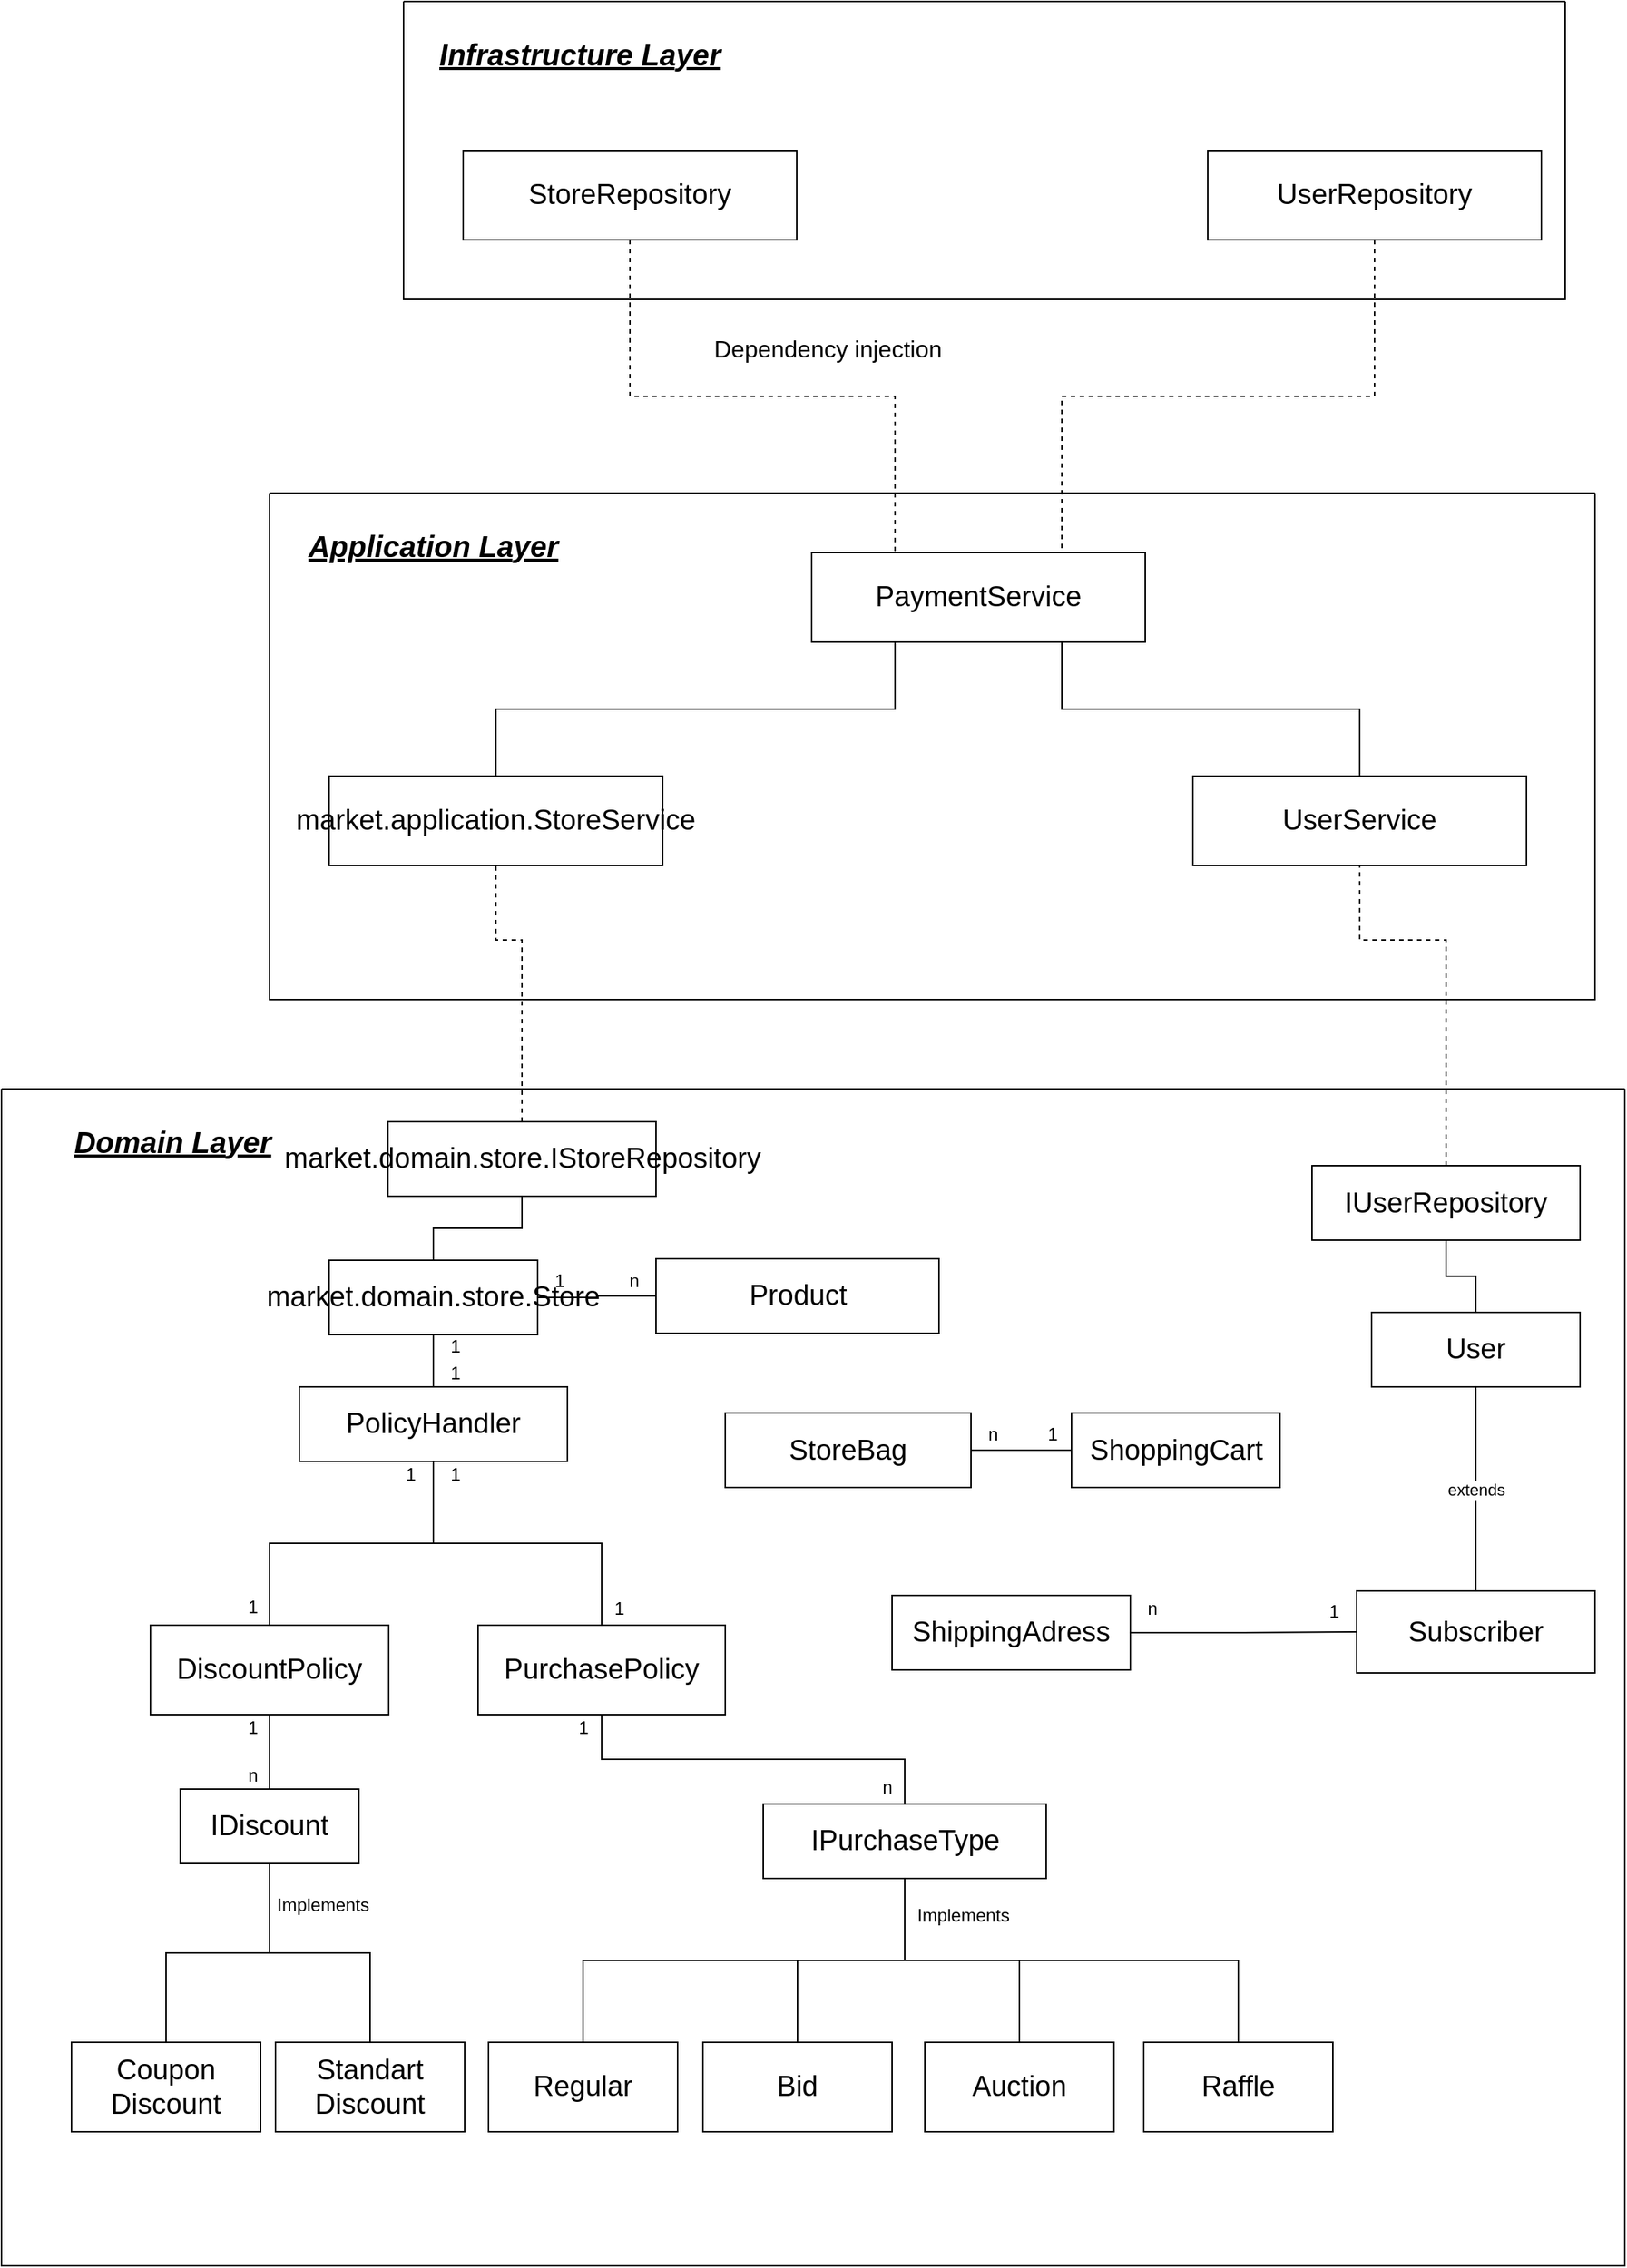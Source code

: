 <mxfile version="26.1.2">
  <diagram name="Page-1" id="MxvoKU37M3fdWtfnio12">
    <mxGraphModel dx="1493" dy="1035" grid="1" gridSize="10" guides="1" tooltips="1" connect="1" arrows="1" fold="1" page="1" pageScale="1" pageWidth="1169" pageHeight="1654" math="0" shadow="0">
      <root>
        <mxCell id="0" />
        <mxCell id="1" parent="0" />
        <mxCell id="OjwI3aqR1hCVZbcka7N2-54" value="" style="swimlane;startSize=0;" parent="1" vertex="1">
          <mxGeometry x="40" y="780" width="1090" height="790" as="geometry" />
        </mxCell>
        <mxCell id="OjwI3aqR1hCVZbcka7N2-10" value="StoreBag" style="rounded=0;whiteSpace=wrap;html=1;fontSize=19;" parent="OjwI3aqR1hCVZbcka7N2-54" vertex="1">
          <mxGeometry x="486" y="217.5" width="165" height="50" as="geometry" />
        </mxCell>
        <mxCell id="OjwI3aqR1hCVZbcka7N2-262" value="extends" style="edgeStyle=orthogonalEdgeStyle;rounded=0;orthogonalLoop=1;jettySize=auto;html=1;exitX=0.5;exitY=0;exitDx=0;exitDy=0;entryX=0.5;entryY=1;entryDx=0;entryDy=0;endArrow=none;startFill=0;" parent="OjwI3aqR1hCVZbcka7N2-54" source="OjwI3aqR1hCVZbcka7N2-8" target="OjwI3aqR1hCVZbcka7N2-6" edge="1">
          <mxGeometry relative="1" as="geometry" />
        </mxCell>
        <mxCell id="OjwI3aqR1hCVZbcka7N2-8" value="Subscriber" style="rounded=0;whiteSpace=wrap;html=1;fontSize=19;" parent="OjwI3aqR1hCVZbcka7N2-54" vertex="1">
          <mxGeometry x="910" y="337" width="160" height="55" as="geometry" />
        </mxCell>
        <mxCell id="OjwI3aqR1hCVZbcka7N2-231" style="edgeStyle=orthogonalEdgeStyle;rounded=0;orthogonalLoop=1;jettySize=auto;html=1;exitX=0.5;exitY=1;exitDx=0;exitDy=0;entryX=0.5;entryY=0;entryDx=0;entryDy=0;endArrow=none;startFill=0;" parent="OjwI3aqR1hCVZbcka7N2-54" source="OjwI3aqR1hCVZbcka7N2-15" target="OjwI3aqR1hCVZbcka7N2-226" edge="1">
          <mxGeometry relative="1" as="geometry" />
        </mxCell>
        <mxCell id="OjwI3aqR1hCVZbcka7N2-15" value="IPurchaseType" style="rounded=0;whiteSpace=wrap;html=1;fontSize=19;" parent="OjwI3aqR1hCVZbcka7N2-54" vertex="1">
          <mxGeometry x="511.5" y="480" width="190" height="50" as="geometry" />
        </mxCell>
        <mxCell id="OjwI3aqR1hCVZbcka7N2-219" style="edgeStyle=orthogonalEdgeStyle;rounded=0;orthogonalLoop=1;jettySize=auto;html=1;exitX=0.5;exitY=0;exitDx=0;exitDy=0;entryX=0.5;entryY=1;entryDx=0;entryDy=0;endArrow=none;startFill=0;" parent="OjwI3aqR1hCVZbcka7N2-54" source="OjwI3aqR1hCVZbcka7N2-33" target="OjwI3aqR1hCVZbcka7N2-14" edge="1">
          <mxGeometry relative="1" as="geometry" />
        </mxCell>
        <mxCell id="OjwI3aqR1hCVZbcka7N2-33" value="IDiscount" style="rounded=0;whiteSpace=wrap;html=1;fontSize=19;" parent="OjwI3aqR1hCVZbcka7N2-54" vertex="1">
          <mxGeometry x="120" y="470" width="120" height="50" as="geometry" />
        </mxCell>
        <mxCell id="OjwI3aqR1hCVZbcka7N2-176" style="edgeStyle=orthogonalEdgeStyle;rounded=0;orthogonalLoop=1;jettySize=auto;html=1;exitX=0.5;exitY=0;exitDx=0;exitDy=0;entryX=0.5;entryY=1;entryDx=0;entryDy=0;endArrow=none;startFill=0;" parent="OjwI3aqR1hCVZbcka7N2-54" source="OjwI3aqR1hCVZbcka7N2-14" target="OjwI3aqR1hCVZbcka7N2-12" edge="1">
          <mxGeometry relative="1" as="geometry" />
        </mxCell>
        <mxCell id="OjwI3aqR1hCVZbcka7N2-14" value="DiscountPolicy" style="rounded=0;whiteSpace=wrap;html=1;fontSize=19;" parent="OjwI3aqR1hCVZbcka7N2-54" vertex="1">
          <mxGeometry x="100" y="360" width="160" height="60" as="geometry" />
        </mxCell>
        <mxCell id="OjwI3aqR1hCVZbcka7N2-222" style="edgeStyle=orthogonalEdgeStyle;rounded=0;orthogonalLoop=1;jettySize=auto;html=1;exitX=0.5;exitY=1;exitDx=0;exitDy=0;entryX=0.5;entryY=0;entryDx=0;entryDy=0;endArrow=none;startFill=0;" parent="OjwI3aqR1hCVZbcka7N2-54" source="OjwI3aqR1hCVZbcka7N2-18" target="OjwI3aqR1hCVZbcka7N2-15" edge="1">
          <mxGeometry relative="1" as="geometry" />
        </mxCell>
        <mxCell id="OjwI3aqR1hCVZbcka7N2-18" value="PurchasePolicy" style="rounded=0;whiteSpace=wrap;html=1;fontSize=19;" parent="OjwI3aqR1hCVZbcka7N2-54" vertex="1">
          <mxGeometry x="320" y="360" width="166" height="60" as="geometry" />
        </mxCell>
        <mxCell id="OjwI3aqR1hCVZbcka7N2-175" style="edgeStyle=orthogonalEdgeStyle;rounded=0;orthogonalLoop=1;jettySize=auto;html=1;exitX=0.5;exitY=1;exitDx=0;exitDy=0;entryX=0.5;entryY=0;entryDx=0;entryDy=0;endArrow=none;startFill=0;" parent="OjwI3aqR1hCVZbcka7N2-54" source="OjwI3aqR1hCVZbcka7N2-12" target="OjwI3aqR1hCVZbcka7N2-18" edge="1">
          <mxGeometry relative="1" as="geometry" />
        </mxCell>
        <mxCell id="OjwI3aqR1hCVZbcka7N2-12" value="PolicyHandler" style="rounded=0;whiteSpace=wrap;html=1;fontSize=19;" parent="OjwI3aqR1hCVZbcka7N2-54" vertex="1">
          <mxGeometry x="200" y="200" width="180" height="50" as="geometry" />
        </mxCell>
        <mxCell id="OjwI3aqR1hCVZbcka7N2-42" value="1" style="text;html=1;align=center;verticalAlign=middle;whiteSpace=wrap;rounded=0;" parent="OjwI3aqR1hCVZbcka7N2-54" vertex="1">
          <mxGeometry x="260" y="151.25" width="30" height="17.5" as="geometry" />
        </mxCell>
        <mxCell id="OjwI3aqR1hCVZbcka7N2-174" style="edgeStyle=orthogonalEdgeStyle;rounded=0;orthogonalLoop=1;jettySize=auto;html=1;exitX=0.5;exitY=1;exitDx=0;exitDy=0;entryX=0.5;entryY=0;entryDx=0;entryDy=0;endArrow=none;startFill=0;" parent="OjwI3aqR1hCVZbcka7N2-54" source="OjwI3aqR1hCVZbcka7N2-4" target="OjwI3aqR1hCVZbcka7N2-12" edge="1">
          <mxGeometry relative="1" as="geometry" />
        </mxCell>
        <mxCell id="OjwI3aqR1hCVZbcka7N2-297" style="edgeStyle=orthogonalEdgeStyle;rounded=0;orthogonalLoop=1;jettySize=auto;html=1;exitX=0.5;exitY=0;exitDx=0;exitDy=0;entryX=0.5;entryY=1;entryDx=0;entryDy=0;endArrow=none;startFill=0;" parent="OjwI3aqR1hCVZbcka7N2-54" source="OjwI3aqR1hCVZbcka7N2-4" target="OjwI3aqR1hCVZbcka7N2-296" edge="1">
          <mxGeometry relative="1" as="geometry" />
        </mxCell>
        <mxCell id="OjwI3aqR1hCVZbcka7N2-298" style="edgeStyle=orthogonalEdgeStyle;rounded=0;orthogonalLoop=1;jettySize=auto;html=1;exitX=1;exitY=0.5;exitDx=0;exitDy=0;entryX=0;entryY=0.5;entryDx=0;entryDy=0;endArrow=none;startFill=0;" parent="OjwI3aqR1hCVZbcka7N2-54" source="OjwI3aqR1hCVZbcka7N2-4" target="OjwI3aqR1hCVZbcka7N2-5" edge="1">
          <mxGeometry relative="1" as="geometry" />
        </mxCell>
        <mxCell id="OjwI3aqR1hCVZbcka7N2-4" value="market.domain.store.Store" style="rounded=0;whiteSpace=wrap;html=1;fontSize=19;" parent="OjwI3aqR1hCVZbcka7N2-54" vertex="1">
          <mxGeometry x="220" y="115" width="140" height="50" as="geometry" />
        </mxCell>
        <mxCell id="OjwI3aqR1hCVZbcka7N2-5" value="Product" style="rounded=0;whiteSpace=wrap;html=1;fontSize=19;" parent="OjwI3aqR1hCVZbcka7N2-54" vertex="1">
          <mxGeometry x="439.5" y="114" width="190" height="50" as="geometry" />
        </mxCell>
        <mxCell id="OjwI3aqR1hCVZbcka7N2-61" value="Domain Layer" style="text;html=1;align=center;verticalAlign=middle;whiteSpace=wrap;rounded=0;fontSize=20;fontStyle=7" parent="OjwI3aqR1hCVZbcka7N2-54" vertex="1">
          <mxGeometry x="40" y="20" width="150" height="30" as="geometry" />
        </mxCell>
        <mxCell id="OjwI3aqR1hCVZbcka7N2-295" style="edgeStyle=orthogonalEdgeStyle;rounded=0;orthogonalLoop=1;jettySize=auto;html=1;exitX=0.5;exitY=0;exitDx=0;exitDy=0;entryX=0.5;entryY=1;entryDx=0;entryDy=0;endArrow=none;startFill=0;" parent="OjwI3aqR1hCVZbcka7N2-54" source="OjwI3aqR1hCVZbcka7N2-6" target="OjwI3aqR1hCVZbcka7N2-294" edge="1">
          <mxGeometry relative="1" as="geometry" />
        </mxCell>
        <mxCell id="OjwI3aqR1hCVZbcka7N2-6" value="User" style="rounded=0;whiteSpace=wrap;html=1;fontSize=19;" parent="OjwI3aqR1hCVZbcka7N2-54" vertex="1">
          <mxGeometry x="920" y="150" width="140" height="50" as="geometry" />
        </mxCell>
        <mxCell id="OjwI3aqR1hCVZbcka7N2-64" style="edgeStyle=orthogonalEdgeStyle;rounded=0;orthogonalLoop=1;jettySize=auto;html=1;exitX=0;exitY=0.5;exitDx=0;exitDy=0;entryX=1;entryY=0.5;entryDx=0;entryDy=0;endArrow=none;startFill=0;" parent="OjwI3aqR1hCVZbcka7N2-54" source="OjwI3aqR1hCVZbcka7N2-63" target="OjwI3aqR1hCVZbcka7N2-10" edge="1">
          <mxGeometry relative="1" as="geometry" />
        </mxCell>
        <mxCell id="OjwI3aqR1hCVZbcka7N2-63" value="ShoppingCart" style="rounded=0;whiteSpace=wrap;html=1;fontSize=19;" parent="OjwI3aqR1hCVZbcka7N2-54" vertex="1">
          <mxGeometry x="718.5" y="217.5" width="140" height="50" as="geometry" />
        </mxCell>
        <mxCell id="OjwI3aqR1hCVZbcka7N2-69" value="n" style="text;html=1;align=center;verticalAlign=middle;whiteSpace=wrap;rounded=0;" parent="OjwI3aqR1hCVZbcka7N2-54" vertex="1">
          <mxGeometry x="650.5" y="223" width="30" height="17.5" as="geometry" />
        </mxCell>
        <mxCell id="OjwI3aqR1hCVZbcka7N2-70" value="1" style="text;html=1;align=center;verticalAlign=middle;whiteSpace=wrap;rounded=0;" parent="OjwI3aqR1hCVZbcka7N2-54" vertex="1">
          <mxGeometry x="690.5" y="223.5" width="30" height="17.5" as="geometry" />
        </mxCell>
        <mxCell id="OjwI3aqR1hCVZbcka7N2-213" value="1" style="text;html=1;align=center;verticalAlign=middle;whiteSpace=wrap;rounded=0;" parent="OjwI3aqR1hCVZbcka7N2-54" vertex="1">
          <mxGeometry x="260" y="250" width="30" height="17.5" as="geometry" />
        </mxCell>
        <mxCell id="OjwI3aqR1hCVZbcka7N2-214" value="1" style="text;html=1;align=center;verticalAlign=middle;whiteSpace=wrap;rounded=0;" parent="OjwI3aqR1hCVZbcka7N2-54" vertex="1">
          <mxGeometry x="154" y="339.5" width="30" height="17.5" as="geometry" />
        </mxCell>
        <mxCell id="OjwI3aqR1hCVZbcka7N2-215" value="1" style="text;html=1;align=center;verticalAlign=middle;whiteSpace=wrap;rounded=0;" parent="OjwI3aqR1hCVZbcka7N2-54" vertex="1">
          <mxGeometry x="290" y="250" width="30" height="17.5" as="geometry" />
        </mxCell>
        <mxCell id="OjwI3aqR1hCVZbcka7N2-216" value="1" style="text;html=1;align=center;verticalAlign=middle;whiteSpace=wrap;rounded=0;" parent="OjwI3aqR1hCVZbcka7N2-54" vertex="1">
          <mxGeometry x="290" y="182.5" width="30" height="17.5" as="geometry" />
        </mxCell>
        <mxCell id="OjwI3aqR1hCVZbcka7N2-217" value="1" style="text;html=1;align=center;verticalAlign=middle;whiteSpace=wrap;rounded=0;" parent="OjwI3aqR1hCVZbcka7N2-54" vertex="1">
          <mxGeometry x="400" y="340" width="30" height="17.5" as="geometry" />
        </mxCell>
        <mxCell id="OjwI3aqR1hCVZbcka7N2-220" value="1" style="text;html=1;align=center;verticalAlign=middle;whiteSpace=wrap;rounded=0;" parent="OjwI3aqR1hCVZbcka7N2-54" vertex="1">
          <mxGeometry x="154" y="420" width="30" height="17.5" as="geometry" />
        </mxCell>
        <mxCell id="OjwI3aqR1hCVZbcka7N2-221" value="n" style="text;html=1;align=center;verticalAlign=middle;whiteSpace=wrap;rounded=0;" parent="OjwI3aqR1hCVZbcka7N2-54" vertex="1">
          <mxGeometry x="154" y="452.5" width="30" height="17.5" as="geometry" />
        </mxCell>
        <mxCell id="OjwI3aqR1hCVZbcka7N2-223" value="1" style="text;html=1;align=center;verticalAlign=middle;whiteSpace=wrap;rounded=0;" parent="OjwI3aqR1hCVZbcka7N2-54" vertex="1">
          <mxGeometry x="376" y="420" width="30" height="17.5" as="geometry" />
        </mxCell>
        <mxCell id="OjwI3aqR1hCVZbcka7N2-224" value="n" style="text;html=1;align=center;verticalAlign=middle;whiteSpace=wrap;rounded=0;" parent="OjwI3aqR1hCVZbcka7N2-54" vertex="1">
          <mxGeometry x="580" y="460" width="30" height="17.5" as="geometry" />
        </mxCell>
        <mxCell id="OjwI3aqR1hCVZbcka7N2-226" value="Regular" style="rounded=0;whiteSpace=wrap;html=1;fontSize=19;" parent="OjwI3aqR1hCVZbcka7N2-54" vertex="1">
          <mxGeometry x="327" y="640" width="127" height="60" as="geometry" />
        </mxCell>
        <mxCell id="OjwI3aqR1hCVZbcka7N2-232" style="edgeStyle=orthogonalEdgeStyle;rounded=0;orthogonalLoop=1;jettySize=auto;html=1;exitX=0.5;exitY=0;exitDx=0;exitDy=0;entryX=0.5;entryY=1;entryDx=0;entryDy=0;endArrow=none;startFill=0;" parent="OjwI3aqR1hCVZbcka7N2-54" source="OjwI3aqR1hCVZbcka7N2-227" target="OjwI3aqR1hCVZbcka7N2-15" edge="1">
          <mxGeometry relative="1" as="geometry" />
        </mxCell>
        <mxCell id="OjwI3aqR1hCVZbcka7N2-227" value="Bid" style="rounded=0;whiteSpace=wrap;html=1;fontSize=19;" parent="OjwI3aqR1hCVZbcka7N2-54" vertex="1">
          <mxGeometry x="471" y="640" width="127" height="60" as="geometry" />
        </mxCell>
        <mxCell id="OjwI3aqR1hCVZbcka7N2-233" style="edgeStyle=orthogonalEdgeStyle;rounded=0;orthogonalLoop=1;jettySize=auto;html=1;exitX=0.5;exitY=0;exitDx=0;exitDy=0;entryX=0.5;entryY=1;entryDx=0;entryDy=0;endArrow=none;startFill=0;" parent="OjwI3aqR1hCVZbcka7N2-54" source="OjwI3aqR1hCVZbcka7N2-228" target="OjwI3aqR1hCVZbcka7N2-15" edge="1">
          <mxGeometry relative="1" as="geometry" />
        </mxCell>
        <mxCell id="OjwI3aqR1hCVZbcka7N2-228" value="Auction" style="rounded=0;whiteSpace=wrap;html=1;fontSize=19;" parent="OjwI3aqR1hCVZbcka7N2-54" vertex="1">
          <mxGeometry x="620" y="640" width="127" height="60" as="geometry" />
        </mxCell>
        <mxCell id="OjwI3aqR1hCVZbcka7N2-234" style="edgeStyle=orthogonalEdgeStyle;rounded=0;orthogonalLoop=1;jettySize=auto;html=1;exitX=0.5;exitY=0;exitDx=0;exitDy=0;entryX=0.5;entryY=1;entryDx=0;entryDy=0;endArrow=none;startFill=0;" parent="OjwI3aqR1hCVZbcka7N2-54" source="OjwI3aqR1hCVZbcka7N2-229" target="OjwI3aqR1hCVZbcka7N2-15" edge="1">
          <mxGeometry relative="1" as="geometry" />
        </mxCell>
        <mxCell id="OjwI3aqR1hCVZbcka7N2-229" value="Raffle" style="rounded=0;whiteSpace=wrap;html=1;fontSize=19;" parent="OjwI3aqR1hCVZbcka7N2-54" vertex="1">
          <mxGeometry x="767" y="640" width="127" height="60" as="geometry" />
        </mxCell>
        <mxCell id="OjwI3aqR1hCVZbcka7N2-230" style="edgeStyle=orthogonalEdgeStyle;rounded=0;orthogonalLoop=1;jettySize=auto;html=1;exitX=0.5;exitY=1;exitDx=0;exitDy=0;" parent="OjwI3aqR1hCVZbcka7N2-54" edge="1">
          <mxGeometry relative="1" as="geometry">
            <mxPoint x="585.5" y="480" as="sourcePoint" />
            <mxPoint x="585.5" y="480" as="targetPoint" />
          </mxGeometry>
        </mxCell>
        <mxCell id="OjwI3aqR1hCVZbcka7N2-239" style="edgeStyle=orthogonalEdgeStyle;rounded=0;orthogonalLoop=1;jettySize=auto;html=1;exitX=0.5;exitY=0;exitDx=0;exitDy=0;entryX=0.5;entryY=1;entryDx=0;entryDy=0;endArrow=none;startFill=0;" parent="OjwI3aqR1hCVZbcka7N2-54" source="OjwI3aqR1hCVZbcka7N2-235" target="OjwI3aqR1hCVZbcka7N2-33" edge="1">
          <mxGeometry relative="1" as="geometry" />
        </mxCell>
        <mxCell id="OjwI3aqR1hCVZbcka7N2-235" value="Standart Discount" style="rounded=0;whiteSpace=wrap;html=1;fontSize=19;" parent="OjwI3aqR1hCVZbcka7N2-54" vertex="1">
          <mxGeometry x="184" y="640" width="127" height="60" as="geometry" />
        </mxCell>
        <mxCell id="OjwI3aqR1hCVZbcka7N2-238" style="edgeStyle=orthogonalEdgeStyle;rounded=0;orthogonalLoop=1;jettySize=auto;html=1;exitX=0.5;exitY=0;exitDx=0;exitDy=0;entryX=0.5;entryY=1;entryDx=0;entryDy=0;endArrow=none;startFill=0;" parent="OjwI3aqR1hCVZbcka7N2-54" source="OjwI3aqR1hCVZbcka7N2-236" target="OjwI3aqR1hCVZbcka7N2-33" edge="1">
          <mxGeometry relative="1" as="geometry" />
        </mxCell>
        <mxCell id="OjwI3aqR1hCVZbcka7N2-236" value="Coupon&lt;br&gt;Discount" style="rounded=0;whiteSpace=wrap;html=1;fontSize=19;" parent="OjwI3aqR1hCVZbcka7N2-54" vertex="1">
          <mxGeometry x="47" y="640" width="127" height="60" as="geometry" />
        </mxCell>
        <mxCell id="OjwI3aqR1hCVZbcka7N2-241" value="1" style="text;html=1;align=center;verticalAlign=middle;whiteSpace=wrap;rounded=0;" parent="OjwI3aqR1hCVZbcka7N2-54" vertex="1">
          <mxGeometry x="360" y="120.5" width="30" height="17.5" as="geometry" />
        </mxCell>
        <mxCell id="OjwI3aqR1hCVZbcka7N2-246" value="n" style="text;html=1;align=center;verticalAlign=middle;whiteSpace=wrap;rounded=0;" parent="OjwI3aqR1hCVZbcka7N2-54" vertex="1">
          <mxGeometry x="409.5" y="120.5" width="30" height="17.5" as="geometry" />
        </mxCell>
        <mxCell id="OjwI3aqR1hCVZbcka7N2-247" value="Implements" style="text;html=1;align=center;verticalAlign=middle;whiteSpace=wrap;rounded=0;" parent="OjwI3aqR1hCVZbcka7N2-54" vertex="1">
          <mxGeometry x="186" y="533" width="60" height="30" as="geometry" />
        </mxCell>
        <mxCell id="OjwI3aqR1hCVZbcka7N2-248" value="Implements" style="text;html=1;align=center;verticalAlign=middle;whiteSpace=wrap;rounded=0;" parent="OjwI3aqR1hCVZbcka7N2-54" vertex="1">
          <mxGeometry x="616" y="540" width="60" height="30" as="geometry" />
        </mxCell>
        <mxCell id="OjwI3aqR1hCVZbcka7N2-280" style="edgeStyle=orthogonalEdgeStyle;rounded=0;orthogonalLoop=1;jettySize=auto;html=1;exitX=1;exitY=0.5;exitDx=0;exitDy=0;entryX=0;entryY=0.5;entryDx=0;entryDy=0;endArrow=none;startFill=0;" parent="OjwI3aqR1hCVZbcka7N2-54" source="OjwI3aqR1hCVZbcka7N2-251" target="OjwI3aqR1hCVZbcka7N2-8" edge="1">
          <mxGeometry relative="1" as="geometry" />
        </mxCell>
        <mxCell id="OjwI3aqR1hCVZbcka7N2-251" value="ShippingAdress" style="rounded=0;whiteSpace=wrap;html=1;fontSize=19;" parent="OjwI3aqR1hCVZbcka7N2-54" vertex="1">
          <mxGeometry x="598" y="340" width="160" height="50" as="geometry" />
        </mxCell>
        <mxCell id="OjwI3aqR1hCVZbcka7N2-281" value="1" style="text;html=1;align=center;verticalAlign=middle;whiteSpace=wrap;rounded=0;" parent="OjwI3aqR1hCVZbcka7N2-54" vertex="1">
          <mxGeometry x="880" y="342.5" width="30" height="17.5" as="geometry" />
        </mxCell>
        <mxCell id="OjwI3aqR1hCVZbcka7N2-282" value="n" style="text;html=1;align=center;verticalAlign=middle;whiteSpace=wrap;rounded=0;" parent="OjwI3aqR1hCVZbcka7N2-54" vertex="1">
          <mxGeometry x="758" y="340" width="30" height="17.5" as="geometry" />
        </mxCell>
        <mxCell id="OjwI3aqR1hCVZbcka7N2-294" value="IUserRepository" style="rounded=0;whiteSpace=wrap;html=1;fontSize=19;" parent="OjwI3aqR1hCVZbcka7N2-54" vertex="1">
          <mxGeometry x="880" y="51.5" width="180" height="50" as="geometry" />
        </mxCell>
        <mxCell id="OjwI3aqR1hCVZbcka7N2-296" value="market.domain.store.IStoreRepository" style="rounded=0;whiteSpace=wrap;html=1;fontSize=19;" parent="OjwI3aqR1hCVZbcka7N2-54" vertex="1">
          <mxGeometry x="259.5" y="22" width="180" height="50" as="geometry" />
        </mxCell>
        <mxCell id="_3Z4BWfNNUkhhmKr0RaB-16" value="1" style="text;html=1;align=center;verticalAlign=middle;whiteSpace=wrap;rounded=0;" vertex="1" parent="OjwI3aqR1hCVZbcka7N2-54">
          <mxGeometry x="290" y="164.5" width="30" height="17.5" as="geometry" />
        </mxCell>
        <mxCell id="OjwI3aqR1hCVZbcka7N2-272" value="" style="swimlane;startSize=0;" parent="1" vertex="1">
          <mxGeometry x="220" y="380" width="890" height="340" as="geometry" />
        </mxCell>
        <mxCell id="_3Z4BWfNNUkhhmKr0RaB-10" style="edgeStyle=orthogonalEdgeStyle;rounded=0;orthogonalLoop=1;jettySize=auto;html=1;exitX=0.5;exitY=0;exitDx=0;exitDy=0;entryX=0.75;entryY=1;entryDx=0;entryDy=0;endArrow=none;startFill=0;" edge="1" parent="OjwI3aqR1hCVZbcka7N2-272" source="OjwI3aqR1hCVZbcka7N2-259" target="OjwI3aqR1hCVZbcka7N2-257">
          <mxGeometry relative="1" as="geometry" />
        </mxCell>
        <mxCell id="OjwI3aqR1hCVZbcka7N2-259" value="UserService" style="rounded=0;whiteSpace=wrap;html=1;fontSize=19;" parent="OjwI3aqR1hCVZbcka7N2-272" vertex="1">
          <mxGeometry x="620" y="190" width="224" height="60" as="geometry" />
        </mxCell>
        <mxCell id="OjwI3aqR1hCVZbcka7N2-257" value="PaymentService" style="rounded=0;whiteSpace=wrap;html=1;fontSize=19;" parent="OjwI3aqR1hCVZbcka7N2-272" vertex="1">
          <mxGeometry x="364" y="40" width="224" height="60" as="geometry" />
        </mxCell>
        <mxCell id="_3Z4BWfNNUkhhmKr0RaB-8" style="edgeStyle=orthogonalEdgeStyle;rounded=0;orthogonalLoop=1;jettySize=auto;html=1;exitX=0.5;exitY=0;exitDx=0;exitDy=0;entryX=0.25;entryY=1;entryDx=0;entryDy=0;endArrow=none;startFill=0;" edge="1" parent="OjwI3aqR1hCVZbcka7N2-272" source="OjwI3aqR1hCVZbcka7N2-258" target="OjwI3aqR1hCVZbcka7N2-257">
          <mxGeometry relative="1" as="geometry" />
        </mxCell>
        <mxCell id="OjwI3aqR1hCVZbcka7N2-258" value="market.application.StoreService" style="rounded=0;whiteSpace=wrap;html=1;fontSize=19;" parent="OjwI3aqR1hCVZbcka7N2-272" vertex="1">
          <mxGeometry x="40" y="190" width="224" height="60" as="geometry" />
        </mxCell>
        <mxCell id="OjwI3aqR1hCVZbcka7N2-273" value="Application Layer" style="text;html=1;align=center;verticalAlign=middle;whiteSpace=wrap;rounded=0;fontSize=20;fontStyle=7" parent="OjwI3aqR1hCVZbcka7N2-272" vertex="1">
          <mxGeometry x="20" y="20" width="180" height="30" as="geometry" />
        </mxCell>
        <mxCell id="OjwI3aqR1hCVZbcka7N2-274" value="" style="swimlane;startSize=0;" parent="1" vertex="1">
          <mxGeometry x="310" y="50" width="780" height="200" as="geometry" />
        </mxCell>
        <mxCell id="OjwI3aqR1hCVZbcka7N2-275" value="Infrastructure Layer" style="text;html=1;align=center;verticalAlign=middle;whiteSpace=wrap;rounded=0;fontSize=20;fontStyle=7" parent="OjwI3aqR1hCVZbcka7N2-274" vertex="1">
          <mxGeometry x="17" y="20" width="203" height="30" as="geometry" />
        </mxCell>
        <mxCell id="OjwI3aqR1hCVZbcka7N2-278" value="StoreRepository" style="rounded=0;whiteSpace=wrap;html=1;fontSize=19;" parent="OjwI3aqR1hCVZbcka7N2-274" vertex="1">
          <mxGeometry x="40" y="100" width="224" height="60" as="geometry" />
        </mxCell>
        <mxCell id="OjwI3aqR1hCVZbcka7N2-279" value="UserRepository" style="rounded=0;whiteSpace=wrap;html=1;fontSize=19;" parent="OjwI3aqR1hCVZbcka7N2-274" vertex="1">
          <mxGeometry x="540" y="100" width="224" height="60" as="geometry" />
        </mxCell>
        <mxCell id="OjwI3aqR1hCVZbcka7N2-292" value="&lt;font style=&quot;font-size: 16px;&quot;&gt;Dependency injection&lt;/font&gt;" style="text;html=1;align=center;verticalAlign=middle;whiteSpace=wrap;rounded=0;" parent="1" vertex="1">
          <mxGeometry x="510" y="263" width="170" height="40" as="geometry" />
        </mxCell>
        <mxCell id="_3Z4BWfNNUkhhmKr0RaB-6" style="edgeStyle=orthogonalEdgeStyle;rounded=0;orthogonalLoop=1;jettySize=auto;html=1;exitX=0.5;exitY=0;exitDx=0;exitDy=0;entryX=0.5;entryY=1;entryDx=0;entryDy=0;endArrow=none;startFill=0;dashed=1;" edge="1" parent="1" source="OjwI3aqR1hCVZbcka7N2-296" target="OjwI3aqR1hCVZbcka7N2-258">
          <mxGeometry relative="1" as="geometry">
            <Array as="points">
              <mxPoint x="389" y="680" />
              <mxPoint x="372" y="680" />
            </Array>
          </mxGeometry>
        </mxCell>
        <mxCell id="_3Z4BWfNNUkhhmKr0RaB-9" style="edgeStyle=orthogonalEdgeStyle;rounded=0;orthogonalLoop=1;jettySize=auto;html=1;exitX=0.5;exitY=0;exitDx=0;exitDy=0;entryX=0.5;entryY=1;entryDx=0;entryDy=0;endArrow=none;startFill=0;dashed=1;" edge="1" parent="1" source="OjwI3aqR1hCVZbcka7N2-294" target="OjwI3aqR1hCVZbcka7N2-259">
          <mxGeometry relative="1" as="geometry">
            <Array as="points">
              <mxPoint x="1010" y="680" />
              <mxPoint x="952" y="680" />
            </Array>
          </mxGeometry>
        </mxCell>
        <mxCell id="_3Z4BWfNNUkhhmKr0RaB-13" style="edgeStyle=orthogonalEdgeStyle;rounded=0;orthogonalLoop=1;jettySize=auto;html=1;exitX=0.5;exitY=1;exitDx=0;exitDy=0;entryX=0.25;entryY=0;entryDx=0;entryDy=0;endArrow=none;startFill=0;startArrow=none;dashed=1;" edge="1" parent="1" source="OjwI3aqR1hCVZbcka7N2-278" target="OjwI3aqR1hCVZbcka7N2-257">
          <mxGeometry relative="1" as="geometry" />
        </mxCell>
        <mxCell id="_3Z4BWfNNUkhhmKr0RaB-15" style="edgeStyle=orthogonalEdgeStyle;rounded=0;orthogonalLoop=1;jettySize=auto;html=1;exitX=0.5;exitY=1;exitDx=0;exitDy=0;entryX=0.75;entryY=0;entryDx=0;entryDy=0;dashed=1;endArrow=none;startFill=0;" edge="1" parent="1" source="OjwI3aqR1hCVZbcka7N2-279" target="OjwI3aqR1hCVZbcka7N2-257">
          <mxGeometry relative="1" as="geometry" />
        </mxCell>
      </root>
    </mxGraphModel>
  </diagram>
</mxfile>

